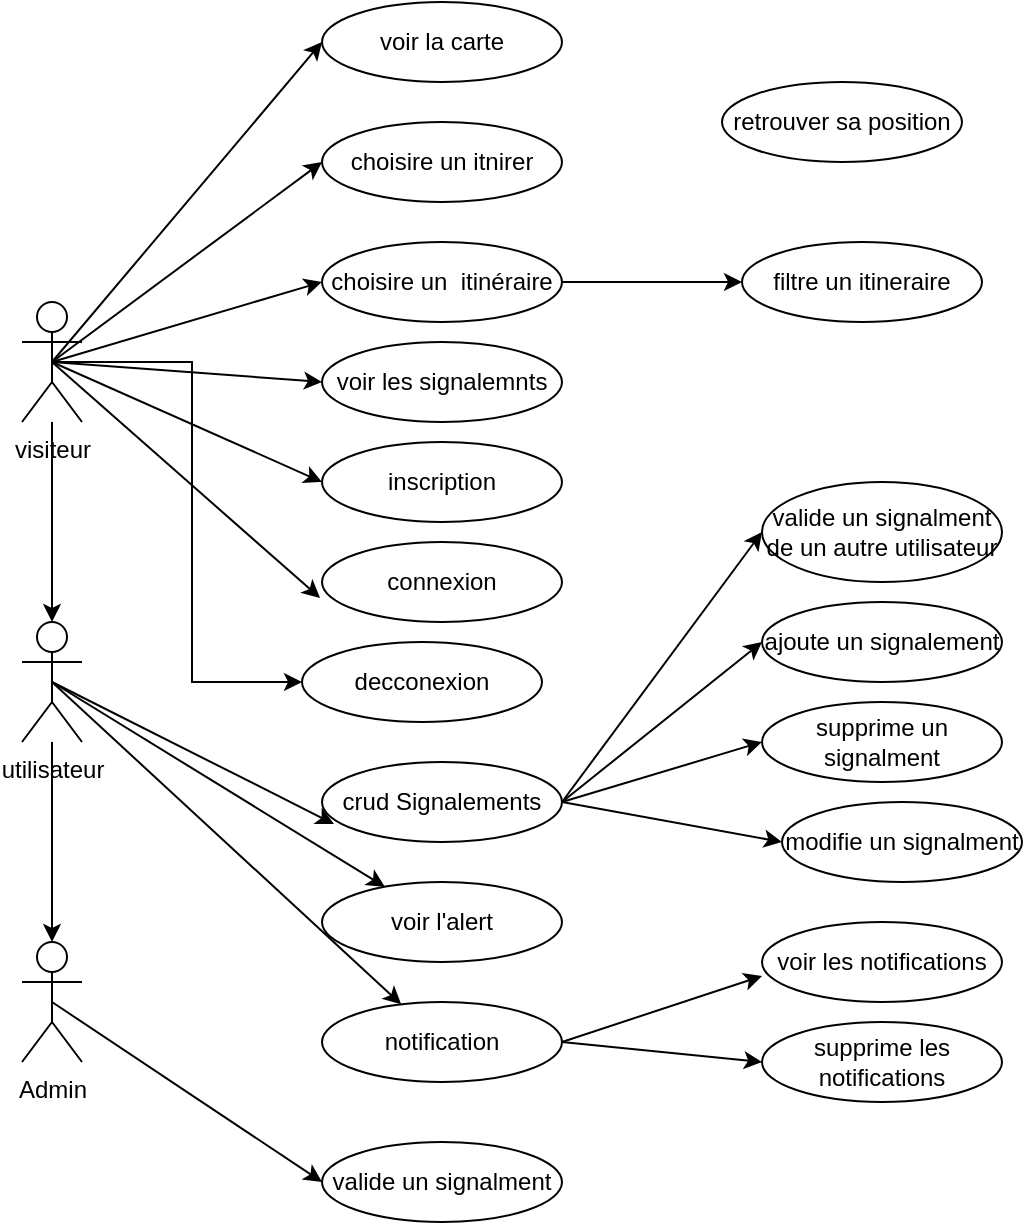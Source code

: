 <mxfile version="26.0.5">
  <diagram name="Pagina-1" id="4tZt_NhNlfAzt6meS1XW">
    <mxGraphModel dx="1434" dy="746" grid="1" gridSize="10" guides="1" tooltips="1" connect="1" arrows="1" fold="1" page="1" pageScale="1" pageWidth="827" pageHeight="1169" math="0" shadow="0">
      <root>
        <mxCell id="0" />
        <mxCell id="1" parent="0" />
        <mxCell id="Jw-5Fzuu9ZcGU-8pzG4B-3" value="" style="edgeStyle=orthogonalEdgeStyle;rounded=0;orthogonalLoop=1;jettySize=auto;html=1;" parent="1" source="Jw-5Fzuu9ZcGU-8pzG4B-1" target="Jw-5Fzuu9ZcGU-8pzG4B-2" edge="1">
          <mxGeometry relative="1" as="geometry" />
        </mxCell>
        <mxCell id="Jw-5Fzuu9ZcGU-8pzG4B-18" style="edgeStyle=none;rounded=0;orthogonalLoop=1;jettySize=auto;html=1;exitX=0.5;exitY=0.5;exitDx=0;exitDy=0;exitPerimeter=0;entryX=0;entryY=0.5;entryDx=0;entryDy=0;" parent="1" source="Jw-5Fzuu9ZcGU-8pzG4B-1" target="Jw-5Fzuu9ZcGU-8pzG4B-6" edge="1">
          <mxGeometry relative="1" as="geometry" />
        </mxCell>
        <mxCell id="Jw-5Fzuu9ZcGU-8pzG4B-19" style="edgeStyle=none;rounded=0;orthogonalLoop=1;jettySize=auto;html=1;exitX=0.5;exitY=0.5;exitDx=0;exitDy=0;exitPerimeter=0;entryX=0;entryY=0.5;entryDx=0;entryDy=0;" parent="1" source="Jw-5Fzuu9ZcGU-8pzG4B-1" target="Jw-5Fzuu9ZcGU-8pzG4B-7" edge="1">
          <mxGeometry relative="1" as="geometry" />
        </mxCell>
        <mxCell id="Jw-5Fzuu9ZcGU-8pzG4B-23" style="edgeStyle=none;rounded=0;orthogonalLoop=1;jettySize=auto;html=1;exitX=0.5;exitY=0.5;exitDx=0;exitDy=0;exitPerimeter=0;entryX=0;entryY=0.5;entryDx=0;entryDy=0;" parent="1" source="Jw-5Fzuu9ZcGU-8pzG4B-1" target="Jw-5Fzuu9ZcGU-8pzG4B-5" edge="1">
          <mxGeometry relative="1" as="geometry" />
        </mxCell>
        <mxCell id="Jw-5Fzuu9ZcGU-8pzG4B-51" style="edgeStyle=none;rounded=0;orthogonalLoop=1;jettySize=auto;html=1;exitX=0.5;exitY=0.5;exitDx=0;exitDy=0;exitPerimeter=0;entryX=0;entryY=0.5;entryDx=0;entryDy=0;" parent="1" source="Jw-5Fzuu9ZcGU-8pzG4B-1" target="Jw-5Fzuu9ZcGU-8pzG4B-49" edge="1">
          <mxGeometry relative="1" as="geometry" />
        </mxCell>
        <mxCell id="Jw-5Fzuu9ZcGU-8pzG4B-57" style="edgeStyle=none;rounded=0;orthogonalLoop=1;jettySize=auto;html=1;exitX=0.5;exitY=0.5;exitDx=0;exitDy=0;exitPerimeter=0;entryX=0;entryY=0.5;entryDx=0;entryDy=0;" parent="1" source="Jw-5Fzuu9ZcGU-8pzG4B-1" target="Jw-5Fzuu9ZcGU-8pzG4B-9" edge="1">
          <mxGeometry relative="1" as="geometry" />
        </mxCell>
        <mxCell id="0A92OaaJmSJTrZx_7AOb-4" style="edgeStyle=orthogonalEdgeStyle;rounded=0;orthogonalLoop=1;jettySize=auto;html=1;exitX=0.5;exitY=0.5;exitDx=0;exitDy=0;exitPerimeter=0;entryX=0;entryY=0.5;entryDx=0;entryDy=0;" edge="1" parent="1" source="Jw-5Fzuu9ZcGU-8pzG4B-1" target="0A92OaaJmSJTrZx_7AOb-1">
          <mxGeometry relative="1" as="geometry" />
        </mxCell>
        <mxCell id="Jw-5Fzuu9ZcGU-8pzG4B-1" value="visiteur" style="shape=umlActor;verticalLabelPosition=bottom;verticalAlign=top;html=1;outlineConnect=0;" parent="1" vertex="1">
          <mxGeometry x="90" y="160" width="30" height="60" as="geometry" />
        </mxCell>
        <mxCell id="Jw-5Fzuu9ZcGU-8pzG4B-35" style="edgeStyle=none;rounded=0;orthogonalLoop=1;jettySize=auto;html=1;exitX=0.5;exitY=0.5;exitDx=0;exitDy=0;exitPerimeter=0;" parent="1" source="Jw-5Fzuu9ZcGU-8pzG4B-2" target="Jw-5Fzuu9ZcGU-8pzG4B-34" edge="1">
          <mxGeometry relative="1" as="geometry" />
        </mxCell>
        <mxCell id="Jw-5Fzuu9ZcGU-8pzG4B-43" style="edgeStyle=none;rounded=0;orthogonalLoop=1;jettySize=auto;html=1;exitX=0.5;exitY=0.5;exitDx=0;exitDy=0;exitPerimeter=0;" parent="1" source="Jw-5Fzuu9ZcGU-8pzG4B-2" target="Jw-5Fzuu9ZcGU-8pzG4B-42" edge="1">
          <mxGeometry relative="1" as="geometry" />
        </mxCell>
        <mxCell id="Jw-5Fzuu9ZcGU-8pzG4B-2" value="utilisateur" style="shape=umlActor;verticalLabelPosition=bottom;verticalAlign=top;html=1;outlineConnect=0;" parent="1" vertex="1">
          <mxGeometry x="90" y="320" width="30" height="60" as="geometry" />
        </mxCell>
        <mxCell id="Jw-5Fzuu9ZcGU-8pzG4B-40" style="edgeStyle=none;rounded=0;orthogonalLoop=1;jettySize=auto;html=1;exitX=0.5;exitY=0.5;exitDx=0;exitDy=0;exitPerimeter=0;entryX=0;entryY=0.5;entryDx=0;entryDy=0;" parent="1" source="Jw-5Fzuu9ZcGU-8pzG4B-4" target="Jw-5Fzuu9ZcGU-8pzG4B-11" edge="1">
          <mxGeometry relative="1" as="geometry" />
        </mxCell>
        <mxCell id="Jw-5Fzuu9ZcGU-8pzG4B-4" value="Admin" style="shape=umlActor;verticalLabelPosition=bottom;verticalAlign=top;html=1;outlineConnect=0;" parent="1" vertex="1">
          <mxGeometry x="90" y="480" width="30" height="60" as="geometry" />
        </mxCell>
        <mxCell id="Jw-5Fzuu9ZcGU-8pzG4B-5" value="voir la carte" style="ellipse;whiteSpace=wrap;html=1;" parent="1" vertex="1">
          <mxGeometry x="240" y="10" width="120" height="40" as="geometry" />
        </mxCell>
        <mxCell id="Jw-5Fzuu9ZcGU-8pzG4B-6" value="choisire un itnirer" style="ellipse;whiteSpace=wrap;html=1;" parent="1" vertex="1">
          <mxGeometry x="240" y="70" width="120" height="40" as="geometry" />
        </mxCell>
        <mxCell id="Jw-5Fzuu9ZcGU-8pzG4B-60" style="edgeStyle=none;rounded=0;orthogonalLoop=1;jettySize=auto;html=1;exitX=1;exitY=0.5;exitDx=0;exitDy=0;entryX=0;entryY=0.5;entryDx=0;entryDy=0;" parent="1" source="Jw-5Fzuu9ZcGU-8pzG4B-7" target="Jw-5Fzuu9ZcGU-8pzG4B-58" edge="1">
          <mxGeometry relative="1" as="geometry" />
        </mxCell>
        <mxCell id="Jw-5Fzuu9ZcGU-8pzG4B-7" value="choisire un&amp;nbsp;&amp;nbsp;itinéraire" style="ellipse;whiteSpace=wrap;html=1;" parent="1" vertex="1">
          <mxGeometry x="240" y="130" width="120" height="40" as="geometry" />
        </mxCell>
        <mxCell id="Jw-5Fzuu9ZcGU-8pzG4B-8" style="edgeStyle=orthogonalEdgeStyle;rounded=0;orthogonalLoop=1;jettySize=auto;html=1;entryX=0.5;entryY=0;entryDx=0;entryDy=0;entryPerimeter=0;" parent="1" source="Jw-5Fzuu9ZcGU-8pzG4B-2" target="Jw-5Fzuu9ZcGU-8pzG4B-4" edge="1">
          <mxGeometry relative="1" as="geometry" />
        </mxCell>
        <mxCell id="Jw-5Fzuu9ZcGU-8pzG4B-9" value="inscription" style="ellipse;whiteSpace=wrap;html=1;" parent="1" vertex="1">
          <mxGeometry x="240" y="230" width="120" height="40" as="geometry" />
        </mxCell>
        <mxCell id="Jw-5Fzuu9ZcGU-8pzG4B-11" value="valide un signalment" style="ellipse;whiteSpace=wrap;html=1;" parent="1" vertex="1">
          <mxGeometry x="240" y="580" width="120" height="40" as="geometry" />
        </mxCell>
        <mxCell id="Jw-5Fzuu9ZcGU-8pzG4B-12" value="connexion" style="ellipse;whiteSpace=wrap;html=1;" parent="1" vertex="1">
          <mxGeometry x="240" y="280" width="120" height="40" as="geometry" />
        </mxCell>
        <mxCell id="Jw-5Fzuu9ZcGU-8pzG4B-37" style="edgeStyle=none;rounded=0;orthogonalLoop=1;jettySize=auto;html=1;exitX=1;exitY=0.5;exitDx=0;exitDy=0;entryX=0;entryY=0.5;entryDx=0;entryDy=0;" parent="1" source="Jw-5Fzuu9ZcGU-8pzG4B-28" target="Jw-5Fzuu9ZcGU-8pzG4B-30" edge="1">
          <mxGeometry relative="1" as="geometry" />
        </mxCell>
        <mxCell id="Jw-5Fzuu9ZcGU-8pzG4B-38" style="edgeStyle=none;rounded=0;orthogonalLoop=1;jettySize=auto;html=1;exitX=1;exitY=0.5;exitDx=0;exitDy=0;entryX=0;entryY=0.5;entryDx=0;entryDy=0;" parent="1" source="Jw-5Fzuu9ZcGU-8pzG4B-28" target="Jw-5Fzuu9ZcGU-8pzG4B-29" edge="1">
          <mxGeometry relative="1" as="geometry" />
        </mxCell>
        <mxCell id="Jw-5Fzuu9ZcGU-8pzG4B-39" style="edgeStyle=none;rounded=0;orthogonalLoop=1;jettySize=auto;html=1;exitX=1;exitY=0.5;exitDx=0;exitDy=0;entryX=0;entryY=0.5;entryDx=0;entryDy=0;" parent="1" source="Jw-5Fzuu9ZcGU-8pzG4B-28" target="Jw-5Fzuu9ZcGU-8pzG4B-31" edge="1">
          <mxGeometry relative="1" as="geometry" />
        </mxCell>
        <mxCell id="Jw-5Fzuu9ZcGU-8pzG4B-55" style="edgeStyle=none;rounded=0;orthogonalLoop=1;jettySize=auto;html=1;exitX=1;exitY=0.5;exitDx=0;exitDy=0;entryX=0;entryY=0.5;entryDx=0;entryDy=0;" parent="1" source="Jw-5Fzuu9ZcGU-8pzG4B-28" target="Jw-5Fzuu9ZcGU-8pzG4B-54" edge="1">
          <mxGeometry relative="1" as="geometry" />
        </mxCell>
        <mxCell id="Jw-5Fzuu9ZcGU-8pzG4B-28" value="&lt;font style=&quot;font-size: 12px;&quot; face=&quot;Helvetica&quot;&gt;crud&amp;nbsp;Signalements&lt;/font&gt;" style="ellipse;whiteSpace=wrap;html=1;" parent="1" vertex="1">
          <mxGeometry x="240" y="390" width="120" height="40" as="geometry" />
        </mxCell>
        <mxCell id="Jw-5Fzuu9ZcGU-8pzG4B-29" value="supprime un signalment" style="ellipse;whiteSpace=wrap;html=1;" parent="1" vertex="1">
          <mxGeometry x="460" y="360" width="120" height="40" as="geometry" />
        </mxCell>
        <mxCell id="Jw-5Fzuu9ZcGU-8pzG4B-30" value="ajoute un signalement" style="ellipse;whiteSpace=wrap;html=1;" parent="1" vertex="1">
          <mxGeometry x="460" y="310" width="120" height="40" as="geometry" />
        </mxCell>
        <mxCell id="Jw-5Fzuu9ZcGU-8pzG4B-31" value="modifie un signalment" style="ellipse;whiteSpace=wrap;html=1;" parent="1" vertex="1">
          <mxGeometry x="470" y="410" width="120" height="40" as="geometry" />
        </mxCell>
        <mxCell id="Jw-5Fzuu9ZcGU-8pzG4B-32" style="edgeStyle=none;rounded=0;orthogonalLoop=1;jettySize=auto;html=1;exitX=0.5;exitY=0.5;exitDx=0;exitDy=0;exitPerimeter=0;entryX=0.05;entryY=0.775;entryDx=0;entryDy=0;entryPerimeter=0;" parent="1" source="Jw-5Fzuu9ZcGU-8pzG4B-2" target="Jw-5Fzuu9ZcGU-8pzG4B-28" edge="1">
          <mxGeometry relative="1" as="geometry" />
        </mxCell>
        <mxCell id="Jw-5Fzuu9ZcGU-8pzG4B-34" value="&lt;font style=&quot;font-size: 12px;&quot; face=&quot;Helvetica&quot;&gt;voir l&#39;alert&lt;/font&gt;" style="ellipse;whiteSpace=wrap;html=1;" parent="1" vertex="1">
          <mxGeometry x="240" y="450" width="120" height="40" as="geometry" />
        </mxCell>
        <mxCell id="Jw-5Fzuu9ZcGU-8pzG4B-47" style="edgeStyle=none;rounded=0;orthogonalLoop=1;jettySize=auto;html=1;exitX=1;exitY=0.5;exitDx=0;exitDy=0;entryX=0;entryY=0.5;entryDx=0;entryDy=0;" parent="1" source="Jw-5Fzuu9ZcGU-8pzG4B-42" target="Jw-5Fzuu9ZcGU-8pzG4B-45" edge="1">
          <mxGeometry relative="1" as="geometry" />
        </mxCell>
        <mxCell id="Jw-5Fzuu9ZcGU-8pzG4B-42" value="notification" style="ellipse;whiteSpace=wrap;html=1;" parent="1" vertex="1">
          <mxGeometry x="240" y="510" width="120" height="40" as="geometry" />
        </mxCell>
        <mxCell id="Jw-5Fzuu9ZcGU-8pzG4B-44" value="voir les notifications" style="ellipse;whiteSpace=wrap;html=1;" parent="1" vertex="1">
          <mxGeometry x="460" y="470" width="120" height="40" as="geometry" />
        </mxCell>
        <mxCell id="Jw-5Fzuu9ZcGU-8pzG4B-45" value="supprime les notifications" style="ellipse;whiteSpace=wrap;html=1;" parent="1" vertex="1">
          <mxGeometry x="460" y="520" width="120" height="40" as="geometry" />
        </mxCell>
        <mxCell id="Jw-5Fzuu9ZcGU-8pzG4B-46" style="edgeStyle=none;rounded=0;orthogonalLoop=1;jettySize=auto;html=1;exitX=1;exitY=0.5;exitDx=0;exitDy=0;entryX=0;entryY=0.675;entryDx=0;entryDy=0;entryPerimeter=0;" parent="1" source="Jw-5Fzuu9ZcGU-8pzG4B-42" target="Jw-5Fzuu9ZcGU-8pzG4B-44" edge="1">
          <mxGeometry relative="1" as="geometry" />
        </mxCell>
        <mxCell id="Jw-5Fzuu9ZcGU-8pzG4B-49" value="voir les signalemnts" style="ellipse;whiteSpace=wrap;html=1;" parent="1" vertex="1">
          <mxGeometry x="240" y="180" width="120" height="40" as="geometry" />
        </mxCell>
        <mxCell id="Jw-5Fzuu9ZcGU-8pzG4B-54" value="valide un signalment de un autre utilisateur" style="ellipse;whiteSpace=wrap;html=1;" parent="1" vertex="1">
          <mxGeometry x="460" y="250" width="120" height="50" as="geometry" />
        </mxCell>
        <mxCell id="Jw-5Fzuu9ZcGU-8pzG4B-56" style="edgeStyle=none;rounded=0;orthogonalLoop=1;jettySize=auto;html=1;exitX=0.5;exitY=0.5;exitDx=0;exitDy=0;exitPerimeter=0;entryX=-0.008;entryY=0.7;entryDx=0;entryDy=0;entryPerimeter=0;" parent="1" source="Jw-5Fzuu9ZcGU-8pzG4B-1" target="Jw-5Fzuu9ZcGU-8pzG4B-12" edge="1">
          <mxGeometry relative="1" as="geometry" />
        </mxCell>
        <mxCell id="Jw-5Fzuu9ZcGU-8pzG4B-58" value="filtre un itineraire" style="ellipse;whiteSpace=wrap;html=1;" parent="1" vertex="1">
          <mxGeometry x="450" y="130" width="120" height="40" as="geometry" />
        </mxCell>
        <mxCell id="Jw-5Fzuu9ZcGU-8pzG4B-61" value="retrouver sa position" style="ellipse;whiteSpace=wrap;html=1;" parent="1" vertex="1">
          <mxGeometry x="440" y="50" width="120" height="40" as="geometry" />
        </mxCell>
        <mxCell id="0A92OaaJmSJTrZx_7AOb-1" value="decconexion" style="ellipse;whiteSpace=wrap;html=1;" vertex="1" parent="1">
          <mxGeometry x="230" y="330" width="120" height="40" as="geometry" />
        </mxCell>
      </root>
    </mxGraphModel>
  </diagram>
</mxfile>
